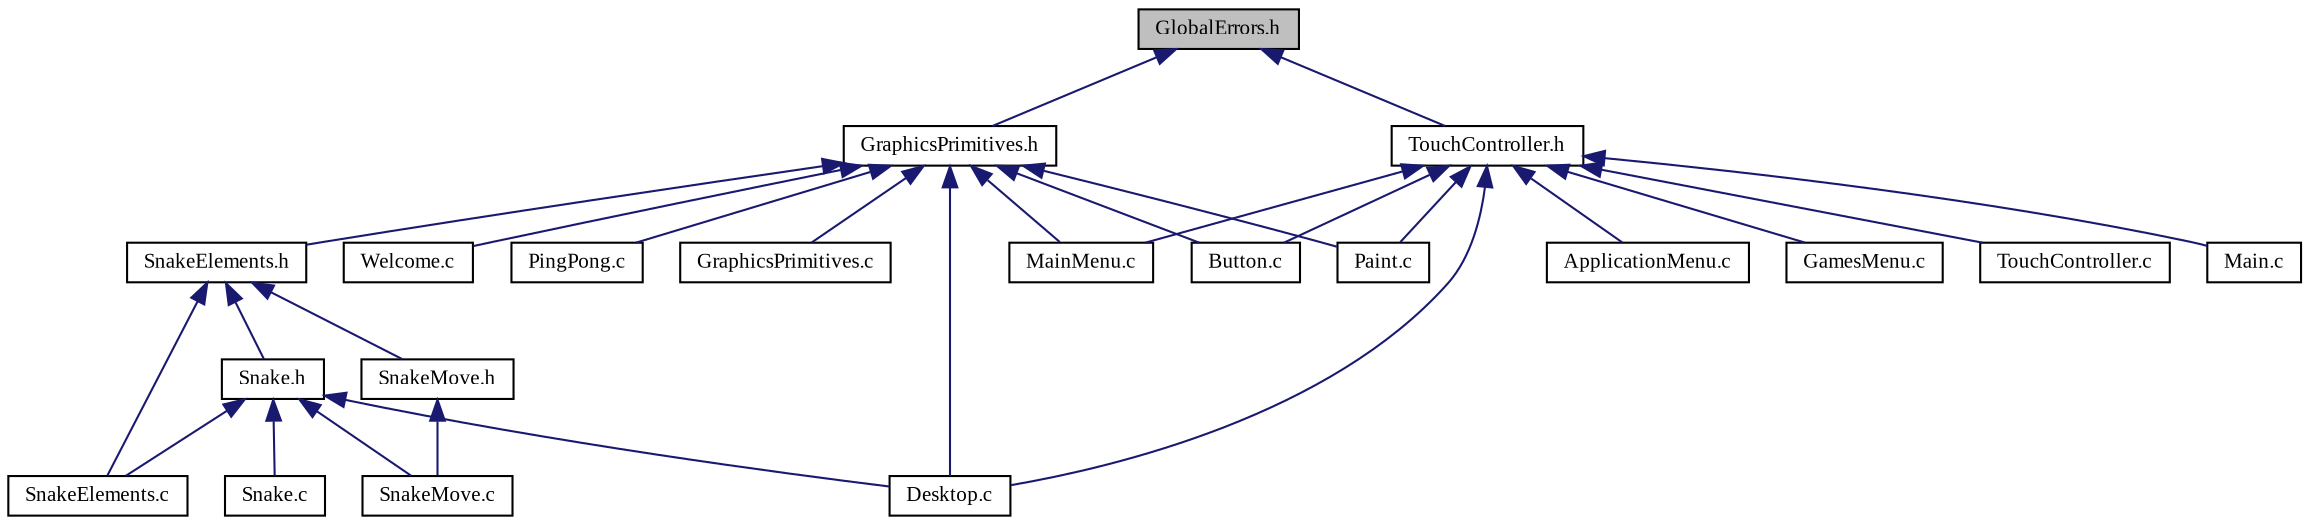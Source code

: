 digraph "GlobalErrors.h"
{
  edge [fontname="TimesNewRoman",fontsize="10",labelfontname="TimesNewRoman",labelfontsize="10"];
  node [fontname="TimesNewRoman",fontsize="10",shape=record];
  Node1 [label="GlobalErrors.h",height=0.2,width=0.4,color="black", fillcolor="grey75", style="filled", fontcolor="black"];
  Node1 -> Node2 [dir="back",color="midnightblue",fontsize="10",style="solid",fontname="TimesNewRoman"];
  Node2 [label="TouchController.h",height=0.2,width=0.4,color="black", fillcolor="white", style="filled",URL="$_touch_controller_8h.html",tooltip="Kontroler sterownika dotyku XPT2046 - header file. "];
  Node2 -> Node3 [dir="back",color="midnightblue",fontsize="10",style="solid",fontname="TimesNewRoman"];
  Node3 [label="Paint.c",height=0.2,width=0.4,color="black", fillcolor="white", style="filled",URL="$_paint_8c.html",tooltip="Aplikacja do rysowania - source file. "];
  Node2 -> Node4 [dir="back",color="midnightblue",fontsize="10",style="solid",fontname="TimesNewRoman"];
  Node4 [label="TouchController.c",height=0.2,width=0.4,color="black", fillcolor="white", style="filled",URL="$_touch_controller_8c.html",tooltip="Kontroler sterownika dotyku XPT2046 - source file. "];
  Node2 -> Node5 [dir="back",color="midnightblue",fontsize="10",style="solid",fontname="TimesNewRoman"];
  Node5 [label="Button.c",height=0.2,width=0.4,color="black", fillcolor="white", style="filled",URL="$_button_8c.html",tooltip="Przycisk na ekranie - source file. "];
  Node2 -> Node6 [dir="back",color="midnightblue",fontsize="10",style="solid",fontname="TimesNewRoman"];
  Node6 [label="Main.c",height=0.2,width=0.4,color="black", fillcolor="white", style="filled",URL="$_main_8c.html",tooltip="Zrodlo z glowna funkcja programu - source file. "];
  Node2 -> Node7 [dir="back",color="midnightblue",fontsize="10",style="solid",fontname="TimesNewRoman"];
  Node7 [label="ApplicationMenu.c",height=0.2,width=0.4,color="black", fillcolor="white", style="filled",URL="$_application_menu_8c.html",tooltip="Menu z aplikacjami - source file. "];
  Node2 -> Node8 [dir="back",color="midnightblue",fontsize="10",style="solid",fontname="TimesNewRoman"];
  Node8 [label="Desktop.c",height=0.2,width=0.4,color="black", fillcolor="white", style="filled",URL="$_desktop_8c.html",tooltip="Pulpit z wejsciem menu - source file. "];
  Node2 -> Node9 [dir="back",color="midnightblue",fontsize="10",style="solid",fontname="TimesNewRoman"];
  Node9 [label="GamesMenu.c",height=0.2,width=0.4,color="black", fillcolor="white", style="filled",URL="$_games_menu_8c.html",tooltip="Menu z grami - source file. "];
  Node2 -> Node10 [dir="back",color="midnightblue",fontsize="10",style="solid",fontname="TimesNewRoman"];
  Node10 [label="MainMenu.c",height=0.2,width=0.4,color="black", fillcolor="white", style="filled",URL="$_main_menu_8c.html",tooltip="Menu glowne - source file. "];
  Node1 -> Node11 [dir="back",color="midnightblue",fontsize="10",style="solid",fontname="TimesNewRoman"];
  Node11 [label="GraphicsPrimitives.h",height=0.2,width=0.4,color="black", fillcolor="white", style="filled",URL="$_graphics_primitives_8h.html",tooltip="Prymitywy graficzne - header file. "];
  Node11 -> Node3 [dir="back",color="midnightblue",fontsize="10",style="solid",fontname="TimesNewRoman"];
  Node11 -> Node12 [dir="back",color="midnightblue",fontsize="10",style="solid",fontname="TimesNewRoman"];
  Node12 [label="PingPong.c",height=0.2,width=0.4,color="black", fillcolor="white", style="filled",URL="$_ping_pong_8c.html",tooltip="Gra Ping Pong - source file. "];
  Node11 -> Node13 [dir="back",color="midnightblue",fontsize="10",style="solid",fontname="TimesNewRoman"];
  Node13 [label="SnakeElements.h",height=0.2,width=0.4,color="black", fillcolor="white", style="filled",URL="$_snake_elements_8h.html",tooltip="Elementy weza dla gry Snake - header file. "];
  Node13 -> Node14 [dir="back",color="midnightblue",fontsize="10",style="solid",fontname="TimesNewRoman"];
  Node14 [label="Snake.h",height=0.2,width=0.4,color="black", fillcolor="white", style="filled",URL="$_snake_8h.html",tooltip="Gra Snake - header file. "];
  Node14 -> Node15 [dir="back",color="midnightblue",fontsize="10",style="solid",fontname="TimesNewRoman"];
  Node15 [label="Snake.c",height=0.2,width=0.4,color="black", fillcolor="white", style="filled",URL="$_snake_8c.html",tooltip="Gra Snake - source file. "];
  Node14 -> Node16 [dir="back",color="midnightblue",fontsize="10",style="solid",fontname="TimesNewRoman"];
  Node16 [label="SnakeElements.c",height=0.2,width=0.4,color="black", fillcolor="white", style="filled",URL="$_snake_elements_8c.html",tooltip="Elementy weza dla gry Snake - source file. "];
  Node14 -> Node17 [dir="back",color="midnightblue",fontsize="10",style="solid",fontname="TimesNewRoman"];
  Node17 [label="SnakeMove.c",height=0.2,width=0.4,color="black", fillcolor="white", style="filled",URL="$_snake_move_8c.html",tooltip="Ruch weza dla gry Snake - source file. "];
  Node14 -> Node8 [dir="back",color="midnightblue",fontsize="10",style="solid",fontname="TimesNewRoman"];
  Node13 -> Node16 [dir="back",color="midnightblue",fontsize="10",style="solid",fontname="TimesNewRoman"];
  Node13 -> Node18 [dir="back",color="midnightblue",fontsize="10",style="solid",fontname="TimesNewRoman"];
  Node18 [label="SnakeMove.h",height=0.2,width=0.4,color="black", fillcolor="white", style="filled",URL="$_snake_move_8h.html",tooltip="Ruch weza dla gry Snake - header file. "];
  Node18 -> Node17 [dir="back",color="midnightblue",fontsize="10",style="solid",fontname="TimesNewRoman"];
  Node11 -> Node5 [dir="back",color="midnightblue",fontsize="10",style="solid",fontname="TimesNewRoman"];
  Node11 -> Node19 [dir="back",color="midnightblue",fontsize="10",style="solid",fontname="TimesNewRoman"];
  Node19 [label="GraphicsPrimitives.c",height=0.2,width=0.4,color="black", fillcolor="white", style="filled",URL="$_graphics_primitives_8c.html",tooltip="Prymitywy graficzne - source file. "];
  Node11 -> Node8 [dir="back",color="midnightblue",fontsize="10",style="solid",fontname="TimesNewRoman"];
  Node11 -> Node10 [dir="back",color="midnightblue",fontsize="10",style="solid",fontname="TimesNewRoman"];
  Node11 -> Node20 [dir="back",color="midnightblue",fontsize="10",style="solid",fontname="TimesNewRoman"];
  Node20 [label="Welcome.c",height=0.2,width=0.4,color="black", fillcolor="white", style="filled",URL="$_welcome_8c.html",tooltip="Ekran powitalny - source file. "];
}

